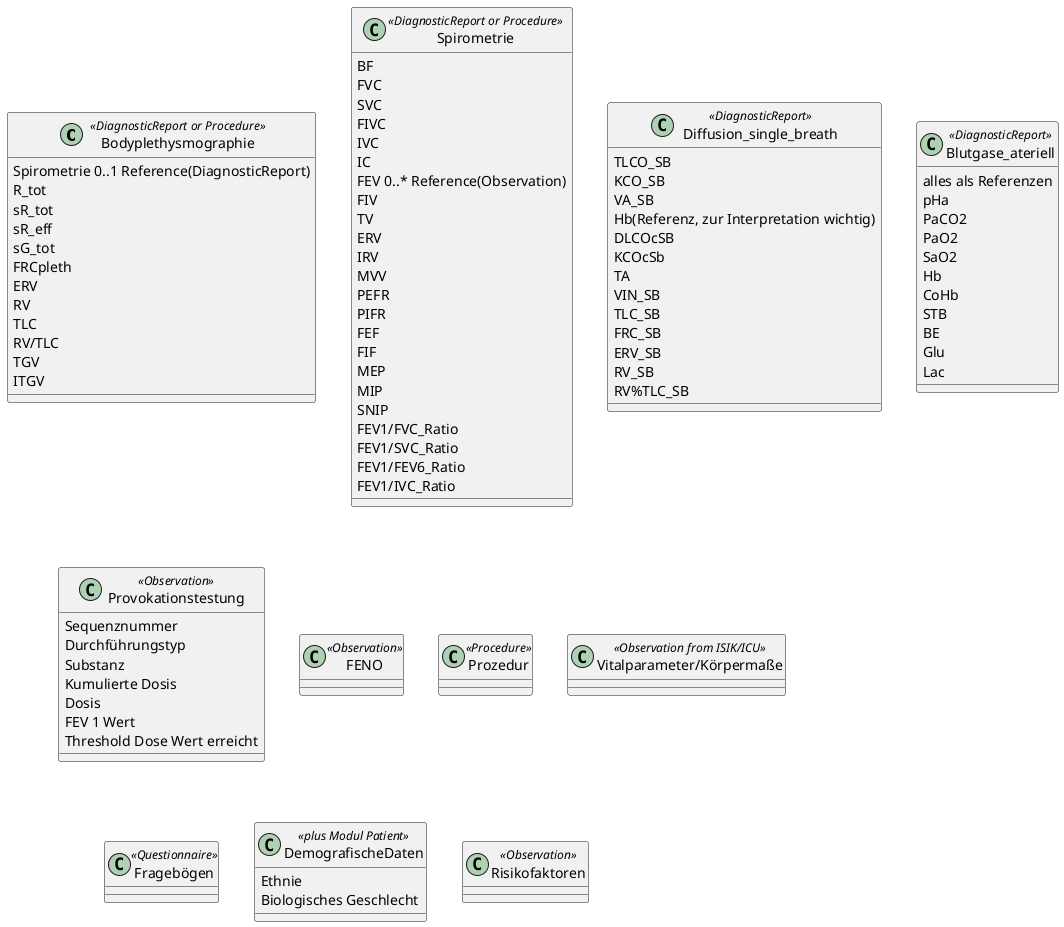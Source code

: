 @startuml Lungenfunktion
class Bodyplethysmographie <<DiagnosticReport or Procedure>>{
    {field} Spirometrie 0..1 Reference(DiagnosticReport)
    R_tot
    sR_tot
    sR_eff
    sG_tot
    FRCpleth
    ERV
    RV
    TLC
    RV/TLC
    TGV
    ITGV
}
class Spirometrie <<DiagnosticReport or Procedure>>{
    BF
    FVC
    SVC
    FIVC
    IVC
    IC
    {field} FEV 0..* Reference(Observation)
    FIV
    TV
    ERV
    IRV
    MVV
    PEFR
    PIFR
    FEF
    FIF
    MEP
    MIP
    SNIP
    FEV1/FVC_Ratio
    FEV1/SVC_Ratio
    FEV1/FEV6_Ratio
    FEV1/IVC_Ratio
}

class Diffusion_single_breath <<DiagnosticReport>> {
    TLCO_SB
    KCO_SB
    VA_SB
    {field} Hb(Referenz, zur Interpretation wichtig)
    DLCOcSB
    KCOcSb
    TA
    VIN_SB
    TLC_SB
    FRC_SB
    ERV_SB
    RV_SB
    RV%TLC_SB
}

class Blutgase_ateriell <<DiagnosticReport>> {
    alles als Referenzen
    pHa
    PaCO2
    PaO2
    SaO2
    Hb
    CoHb
    STB
    BE
    Glu
    Lac
}

class Provokationstestung <<Observation>> {
    Sequenznummer
    Durchführungstyp
    Substanz
    Kumulierte Dosis
    Dosis
    FEV 1 Wert
    Threshold Dose Wert erreicht
}

class FENO <<Observation>>

class Prozedur <<Procedure>>

class Vitalparameter/Körpermaße <<Observation from ISIK/ICU>>

class Fragebögen <<Questionnaire>>

class DemografischeDaten <<plus Modul Patient>> {
    Ethnie
    Biologisches Geschlecht
}

class Risikofaktoren <<Observation>>
@enduml